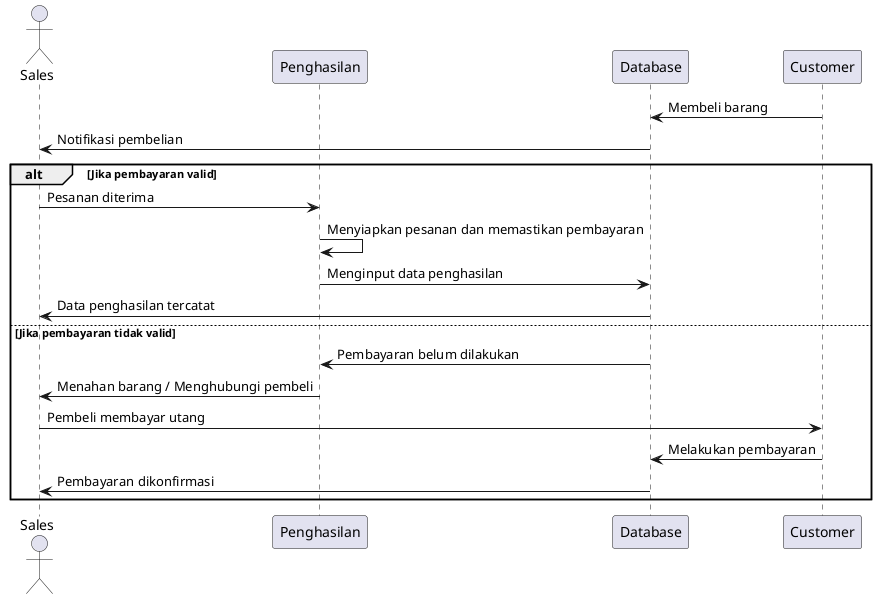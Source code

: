 @startuml

actor Sales
participant "Penghasilan" as hasil
participant "Database" as DB
participant "Customer" as pembeli

pembeli -> DB: Membeli barang
DB -> Sales: Notifikasi pembelian

alt Jika pembayaran valid
    Sales -> hasil: Pesanan diterima
    hasil -> hasil: Menyiapkan pesanan dan memastikan pembayaran
    hasil -> DB: Menginput data penghasilan
    DB -> Sales: Data penghasilan tercatat

else Jika pembayaran tidak valid
    DB -> hasil: Pembayaran belum dilakukan
    hasil -> Sales: Menahan barang / Menghubungi pembeli
    Sales -> pembeli: Pembeli membayar utang
    pembeli -> DB: Melakukan pembayaran
    DB -> Sales: Pembayaran dikonfirmasi
end

@enduml